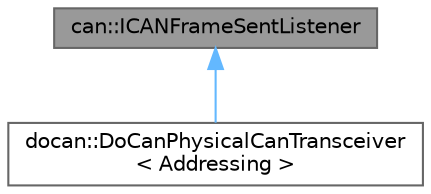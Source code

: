 digraph "can::ICANFrameSentListener"
{
 // LATEX_PDF_SIZE
  bgcolor="transparent";
  edge [fontname=Helvetica,fontsize=10,labelfontname=Helvetica,labelfontsize=10];
  node [fontname=Helvetica,fontsize=10,shape=box,height=0.2,width=0.4];
  Node1 [id="Node000001",label="can::ICANFrameSentListener",height=0.2,width=0.4,color="gray40", fillcolor="grey60", style="filled", fontcolor="black",tooltip=" "];
  Node1 -> Node2 [id="edge1_Node000001_Node000002",dir="back",color="steelblue1",style="solid",tooltip=" "];
  Node2 [id="Node000002",label="docan::DoCanPhysicalCanTransceiver\l\< Addressing \>",height=0.2,width=0.4,color="gray40", fillcolor="white", style="filled",URL="$d6/d79/classdocan_1_1DoCanPhysicalCanTransceiver.html",tooltip=" "];
}
